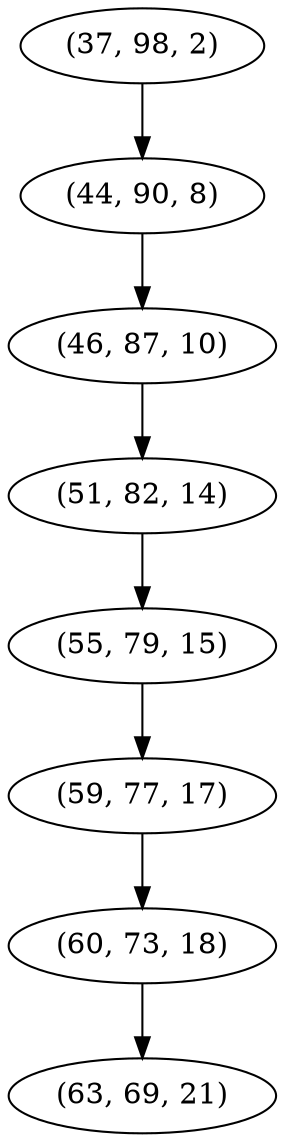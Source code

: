 digraph tree {
    "(37, 98, 2)";
    "(44, 90, 8)";
    "(46, 87, 10)";
    "(51, 82, 14)";
    "(55, 79, 15)";
    "(59, 77, 17)";
    "(60, 73, 18)";
    "(63, 69, 21)";
    "(37, 98, 2)" -> "(44, 90, 8)";
    "(44, 90, 8)" -> "(46, 87, 10)";
    "(46, 87, 10)" -> "(51, 82, 14)";
    "(51, 82, 14)" -> "(55, 79, 15)";
    "(55, 79, 15)" -> "(59, 77, 17)";
    "(59, 77, 17)" -> "(60, 73, 18)";
    "(60, 73, 18)" -> "(63, 69, 21)";
}
